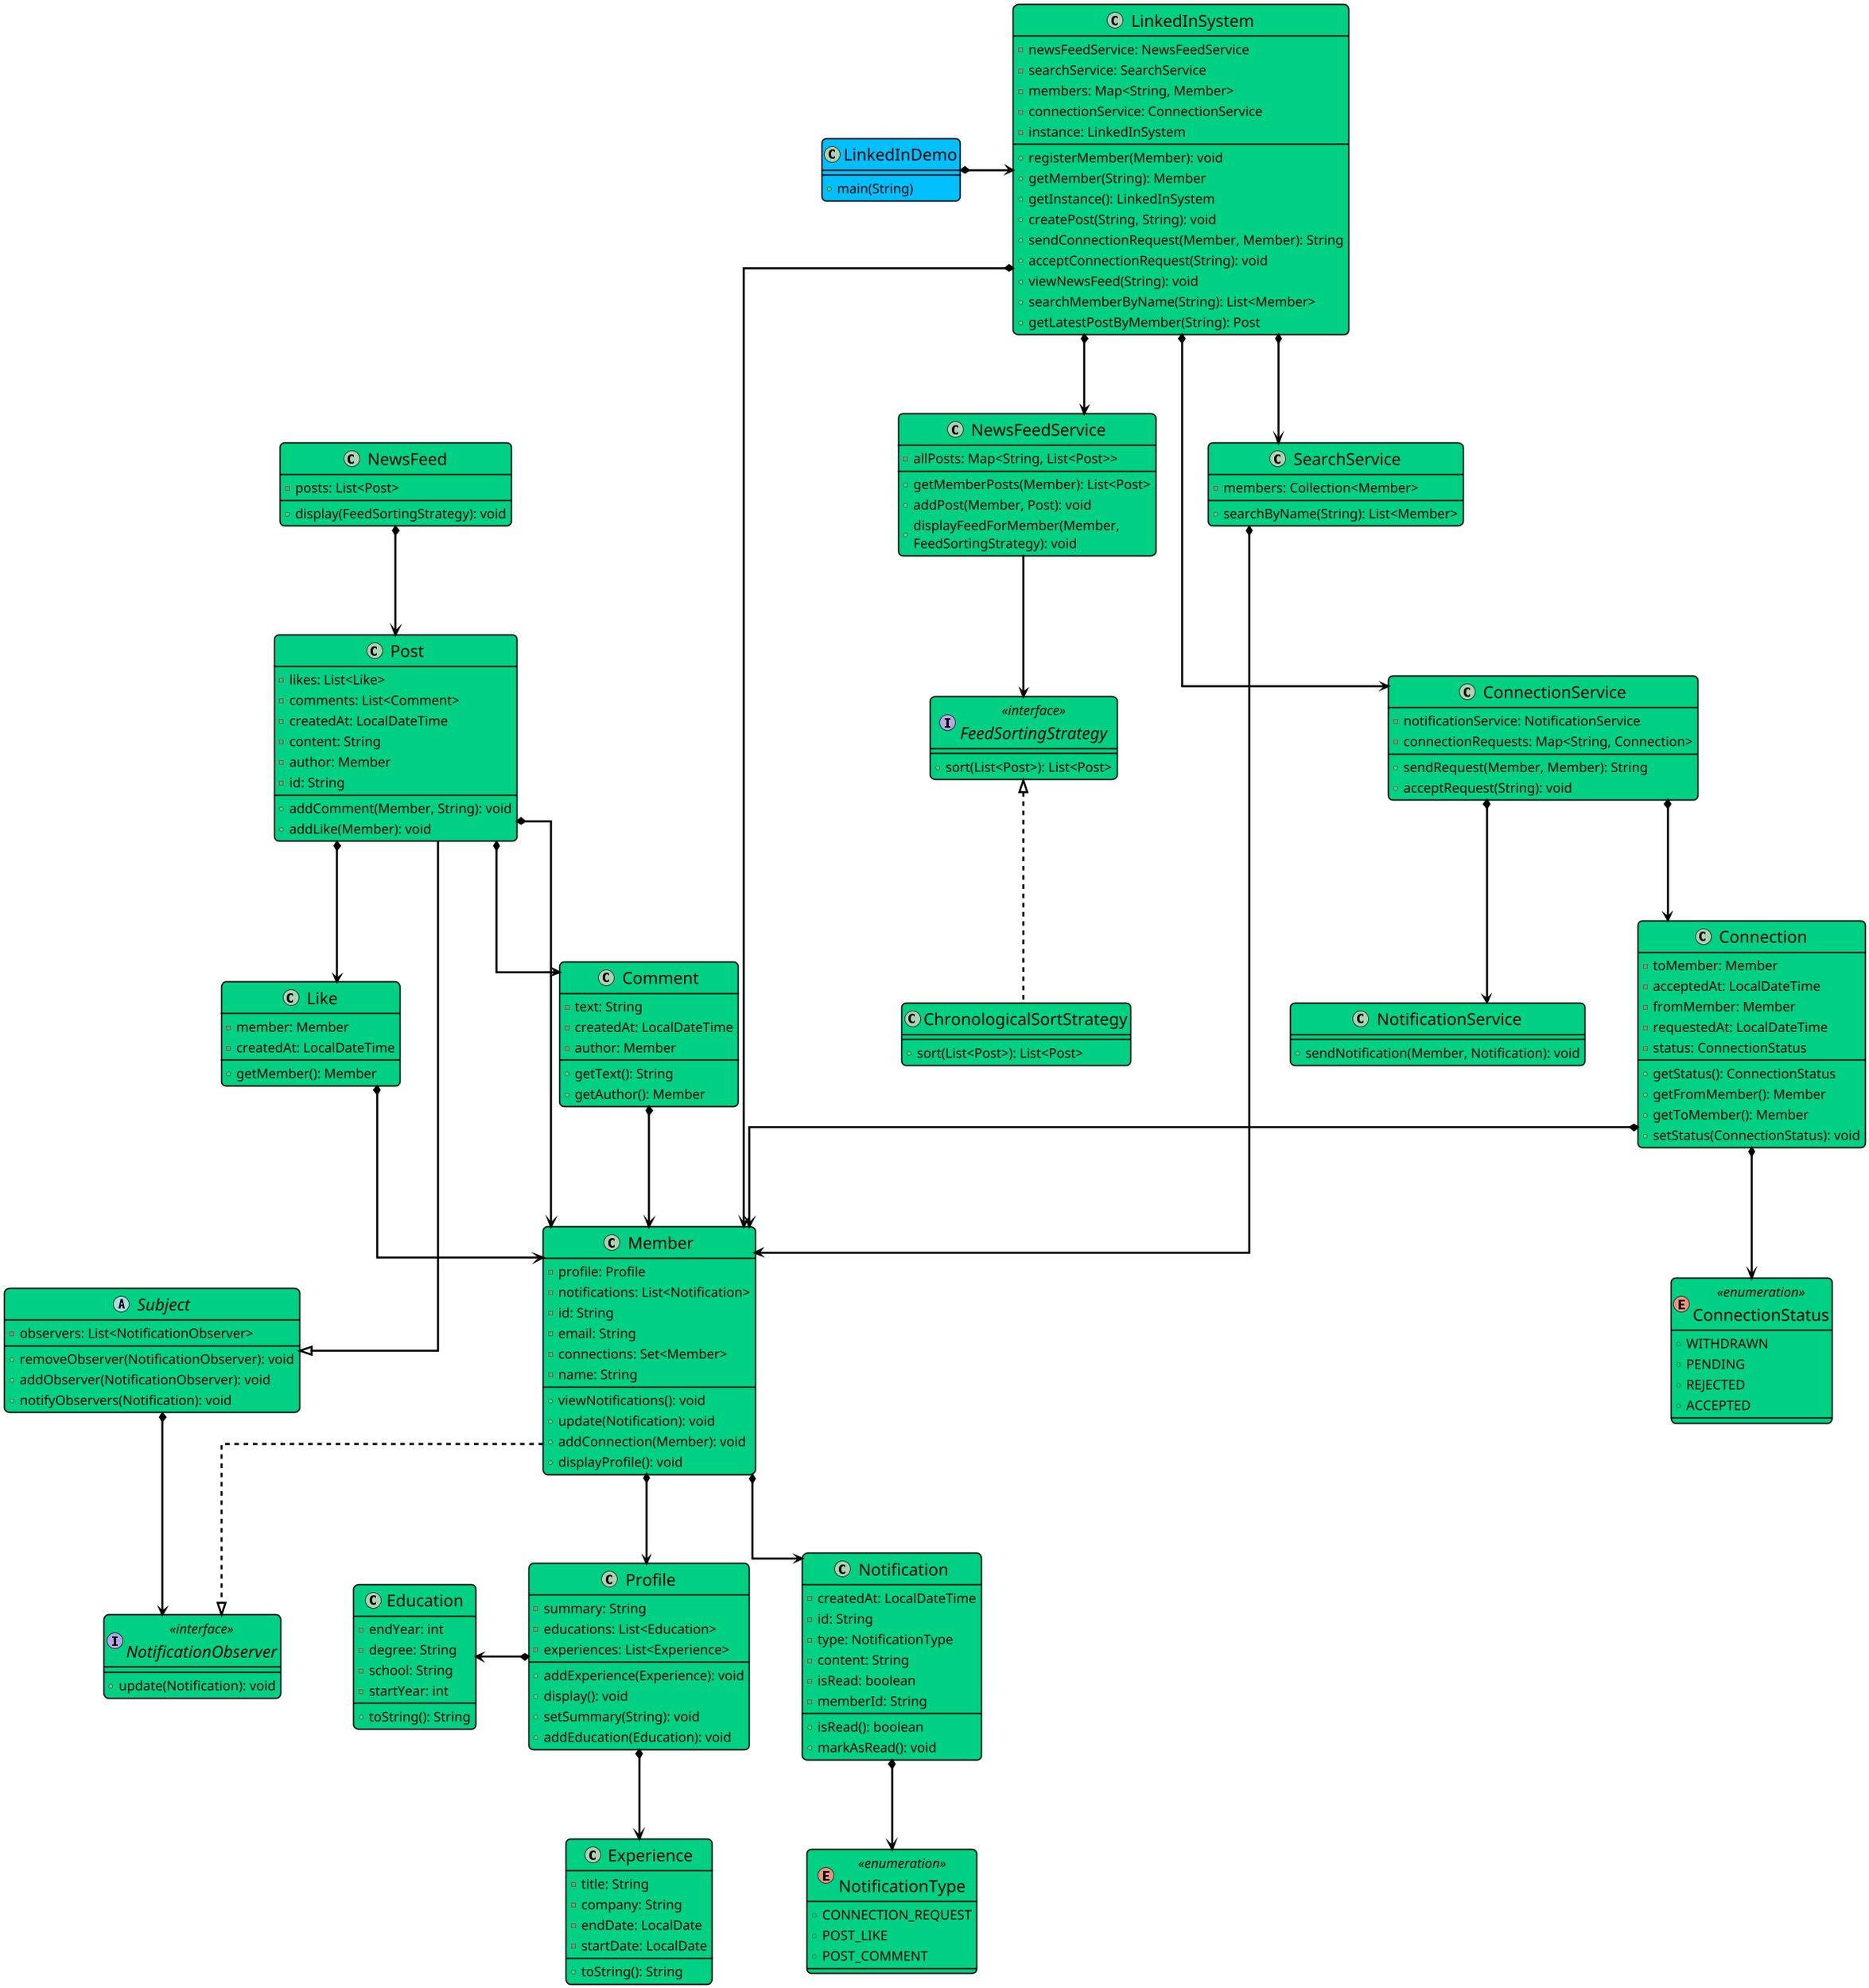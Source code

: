 @startuml

top to bottom direction
skinparam linetype ortho

skinparam backgroundColor transparent
skinparam wrapWidth 500
skinparam roundCorner 15
skinparam defaultFontSize 20
skinparam defaultFontColor black
skinparam ArrowColor black
skinparam Padding 2
skinparam dpi 80
skinparam nodesep 80
skinparam ranksep 120

skinparam class {
  BackgroundColor #00d084
  BorderColor black
  ArrowColor black
  FontSize 25
  BorderThickness 2
  ArrowThickness 3
}

class ChronologicalSortStrategy {
  + sort(List<Post>): List<Post>
}
class Comment {
  - text: String
  - createdAt: LocalDateTime
  - author: Member
  + getText(): String
  + getAuthor(): Member
}
class Connection {
  - toMember: Member
  - acceptedAt: LocalDateTime
  - fromMember: Member
  - requestedAt: LocalDateTime
  - status: ConnectionStatus
  + getStatus(): ConnectionStatus
  + getFromMember(): Member
  + getToMember(): Member
  + setStatus(ConnectionStatus): void
}
class ConnectionService {
  - notificationService: NotificationService
  - connectionRequests: Map<String, Connection>
  + sendRequest(Member, Member): String
  + acceptRequest(String): void
}
enum ConnectionStatus << enumeration >> {
  + WITHDRAWN
  + PENDING
  + REJECTED
  + ACCEPTED
}
class Education {
  - endYear: int
  - degree: String
  - school: String
  - startYear: int
  + toString(): String
}
class Experience {
  - title: String
  - company: String
  - endDate: LocalDate
  - startDate: LocalDate
  + toString(): String
}
interface FeedSortingStrategy << interface >> {
  + sort(List<Post>): List<Post>
}
class Like {
  - member: Member
  - createdAt: LocalDateTime
  + getMember(): Member
}
class LinkedInSystem {
  - newsFeedService: NewsFeedService
  - searchService: SearchService
  - members: Map<String, Member>
  - connectionService: ConnectionService
  - instance: LinkedInSystem
  + registerMember(Member): void
  + getMember(String): Member
  + getInstance(): LinkedInSystem
  + createPost(String, String): void
  + sendConnectionRequest(Member, Member): String
  + acceptConnectionRequest(String): void
  + viewNewsFeed(String): void
  + searchMemberByName(String): List<Member>
  + getLatestPostByMember(String): Post
}
class Member {
  - profile: Profile
  - notifications: List<Notification>
  - id: String
  - email: String
  - connections: Set<Member>
  - name: String
  + viewNotifications(): void
  + update(Notification): void
  + addConnection(Member): void
  + displayProfile(): void
}
class NewsFeed {
  - posts: List<Post>
  + display(FeedSortingStrategy): void
}
class NewsFeedService {
  - allPosts: Map<String, List<Post>>
  + getMemberPosts(Member): List<Post>
  + addPost(Member, Post): void
  + displayFeedForMember(Member, FeedSortingStrategy): void
}
class Notification {
  - createdAt: LocalDateTime
  - id: String
  - type: NotificationType
  - content: String
  - isRead: boolean
  - memberId: String
  + isRead(): boolean
  + markAsRead(): void
}
interface NotificationObserver << interface >> {
  + update(Notification): void
}
class NotificationService {
  + sendNotification(Member, Notification): void
}
enum NotificationType << enumeration >> {
  + CONNECTION_REQUEST
  + POST_LIKE
  + POST_COMMENT
}
class Post {
  - likes: List<Like>
  - comments: List<Comment>
  - createdAt: LocalDateTime
  - content: String
  - author: Member
  - id: String
  + addComment(Member, String): void
  + addLike(Member): void
}
class Profile {
  - summary: String
  - educations: List<Education>
  - experiences: List<Experience>
  + addExperience(Experience): void
  + display(): void
  + setSummary(String): void
  + addEducation(Education): void
}
class SearchService {
  - members: Collection<Member>
  + searchByName(String): List<Member>
}
abstract class Subject {
  - observers: List<NotificationObserver>
  + removeObserver(NotificationObserver): void
  + addObserver(NotificationObserver): void
  + notifyObservers(Notification): void
}

class LinkedInDemo #00bfff {
    + main(String)
}

FeedSortingStrategy       ^-[dashed]- ChronologicalSortStrategy
Comment                   *-[plain]-> Member
Connection                *-[plain]-> ConnectionStatus
Connection                *-[plain]-> Member
ConnectionService         *-[plain]-> Connection
ConnectionService         *-[plain]-> NotificationService
Like                      *-[plain]-> Member
LinkedInSystem            *-[plain]--> ConnectionService
LinkedInSystem            *-[plain]-> Member
LinkedInSystem            *-[plain]-> NewsFeedService
NewsFeedService           -[plain]-> FeedSortingStrategy
LinkedInSystem            *-[plain]-> SearchService
Member                    *-[plain]-> Notification
Member                     -[dashed]-^  NotificationObserver
Member                    *-[plain]-> Profile
NewsFeed                  *-[plain]-> Post
Notification              *-[plain]-> NotificationType
Post                      *-[plain]-> Comment
Post                      *-[plain]-> Like
Post                      *-[plain]-> Member
Post                       -[plain]-^  Subject
Profile                   *-[plain]left-> Education
Profile                   *-[plain]-> Experience
SearchService             *-[plain]-> Member
Subject                   *-[plain]-> NotificationObserver
LinkedInDemo              *-[plain]right-> LinkedInSystem
@enduml
